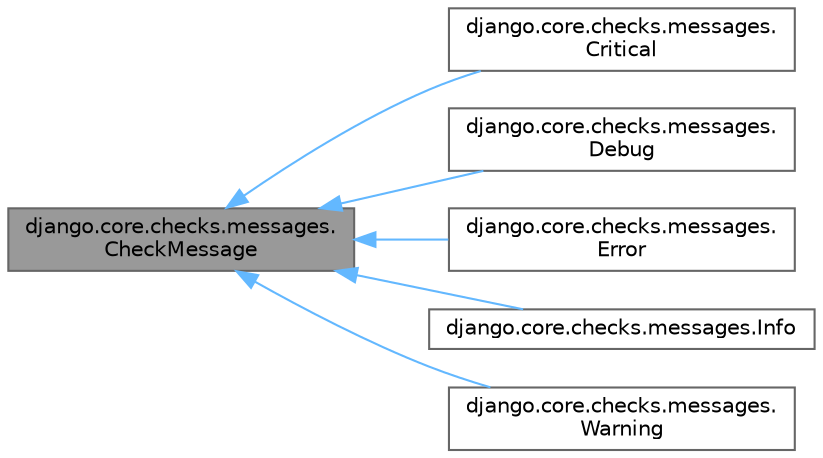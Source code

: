 digraph "django.core.checks.messages.CheckMessage"
{
 // LATEX_PDF_SIZE
  bgcolor="transparent";
  edge [fontname=Helvetica,fontsize=10,labelfontname=Helvetica,labelfontsize=10];
  node [fontname=Helvetica,fontsize=10,shape=box,height=0.2,width=0.4];
  rankdir="LR";
  Node1 [id="Node000001",label="django.core.checks.messages.\lCheckMessage",height=0.2,width=0.4,color="gray40", fillcolor="grey60", style="filled", fontcolor="black",tooltip=" "];
  Node1 -> Node2 [id="edge1_Node000001_Node000002",dir="back",color="steelblue1",style="solid",tooltip=" "];
  Node2 [id="Node000002",label="django.core.checks.messages.\lCritical",height=0.2,width=0.4,color="gray40", fillcolor="white", style="filled",URL="$classdjango_1_1core_1_1checks_1_1messages_1_1_critical.html",tooltip=" "];
  Node1 -> Node3 [id="edge2_Node000001_Node000003",dir="back",color="steelblue1",style="solid",tooltip=" "];
  Node3 [id="Node000003",label="django.core.checks.messages.\lDebug",height=0.2,width=0.4,color="gray40", fillcolor="white", style="filled",URL="$classdjango_1_1core_1_1checks_1_1messages_1_1_debug.html",tooltip=" "];
  Node1 -> Node4 [id="edge3_Node000001_Node000004",dir="back",color="steelblue1",style="solid",tooltip=" "];
  Node4 [id="Node000004",label="django.core.checks.messages.\lError",height=0.2,width=0.4,color="gray40", fillcolor="white", style="filled",URL="$classdjango_1_1core_1_1checks_1_1messages_1_1_error.html",tooltip=" "];
  Node1 -> Node5 [id="edge4_Node000001_Node000005",dir="back",color="steelblue1",style="solid",tooltip=" "];
  Node5 [id="Node000005",label="django.core.checks.messages.Info",height=0.2,width=0.4,color="gray40", fillcolor="white", style="filled",URL="$classdjango_1_1core_1_1checks_1_1messages_1_1_info.html",tooltip=" "];
  Node1 -> Node6 [id="edge5_Node000001_Node000006",dir="back",color="steelblue1",style="solid",tooltip=" "];
  Node6 [id="Node000006",label="django.core.checks.messages.\lWarning",height=0.2,width=0.4,color="gray40", fillcolor="white", style="filled",URL="$classdjango_1_1core_1_1checks_1_1messages_1_1_warning.html",tooltip=" "];
}
